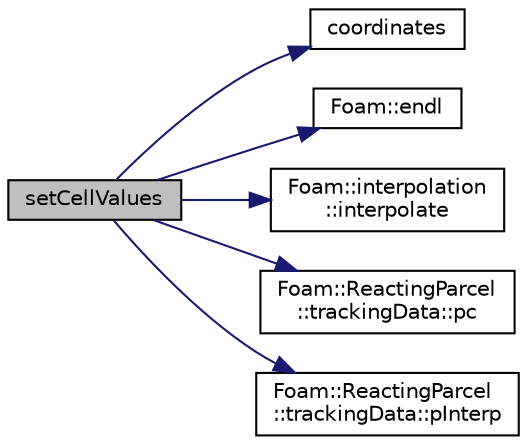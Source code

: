 digraph "setCellValues"
{
  bgcolor="transparent";
  edge [fontname="Helvetica",fontsize="10",labelfontname="Helvetica",labelfontsize="10"];
  node [fontname="Helvetica",fontsize="10",shape=record];
  rankdir="LR";
  Node1 [label="setCellValues",height=0.2,width=0.4,color="black", fillcolor="grey75", style="filled" fontcolor="black"];
  Node1 -> Node2 [color="midnightblue",fontsize="10",style="solid",fontname="Helvetica"];
  Node2 [label="coordinates",height=0.2,width=0.4,color="black",URL="$createSolidFields_8H.html#a5093c14ad288c80fcbaf359a35adcd4a"];
  Node1 -> Node3 [color="midnightblue",fontsize="10",style="solid",fontname="Helvetica"];
  Node3 [label="Foam::endl",height=0.2,width=0.4,color="black",URL="$namespaceFoam.html#a2db8fe02a0d3909e9351bb4275b23ce4",tooltip="Add newline and flush stream. "];
  Node1 -> Node4 [color="midnightblue",fontsize="10",style="solid",fontname="Helvetica"];
  Node4 [label="Foam::interpolation\l::interpolate",height=0.2,width=0.4,color="black",URL="$classFoam_1_1interpolation.html#af9534a4c4b0a7397cd6f650e16285442",tooltip="Interpolate field to the given point in the given cell. "];
  Node1 -> Node5 [color="midnightblue",fontsize="10",style="solid",fontname="Helvetica"];
  Node5 [label="Foam::ReactingParcel\l::trackingData::pc",height=0.2,width=0.4,color="black",URL="$classFoam_1_1ReactingParcel_1_1trackingData.html#a17ca5e5173741607599d0c6c4994df6d",tooltip="Return the continuous phase pressure. "];
  Node1 -> Node6 [color="midnightblue",fontsize="10",style="solid",fontname="Helvetica"];
  Node6 [label="Foam::ReactingParcel\l::trackingData::pInterp",height=0.2,width=0.4,color="black",URL="$classFoam_1_1ReactingParcel_1_1trackingData.html#a446a2ee012007190630507a5aaa1aea9",tooltip="Return const access to the interpolator for continuous phase. "];
}
